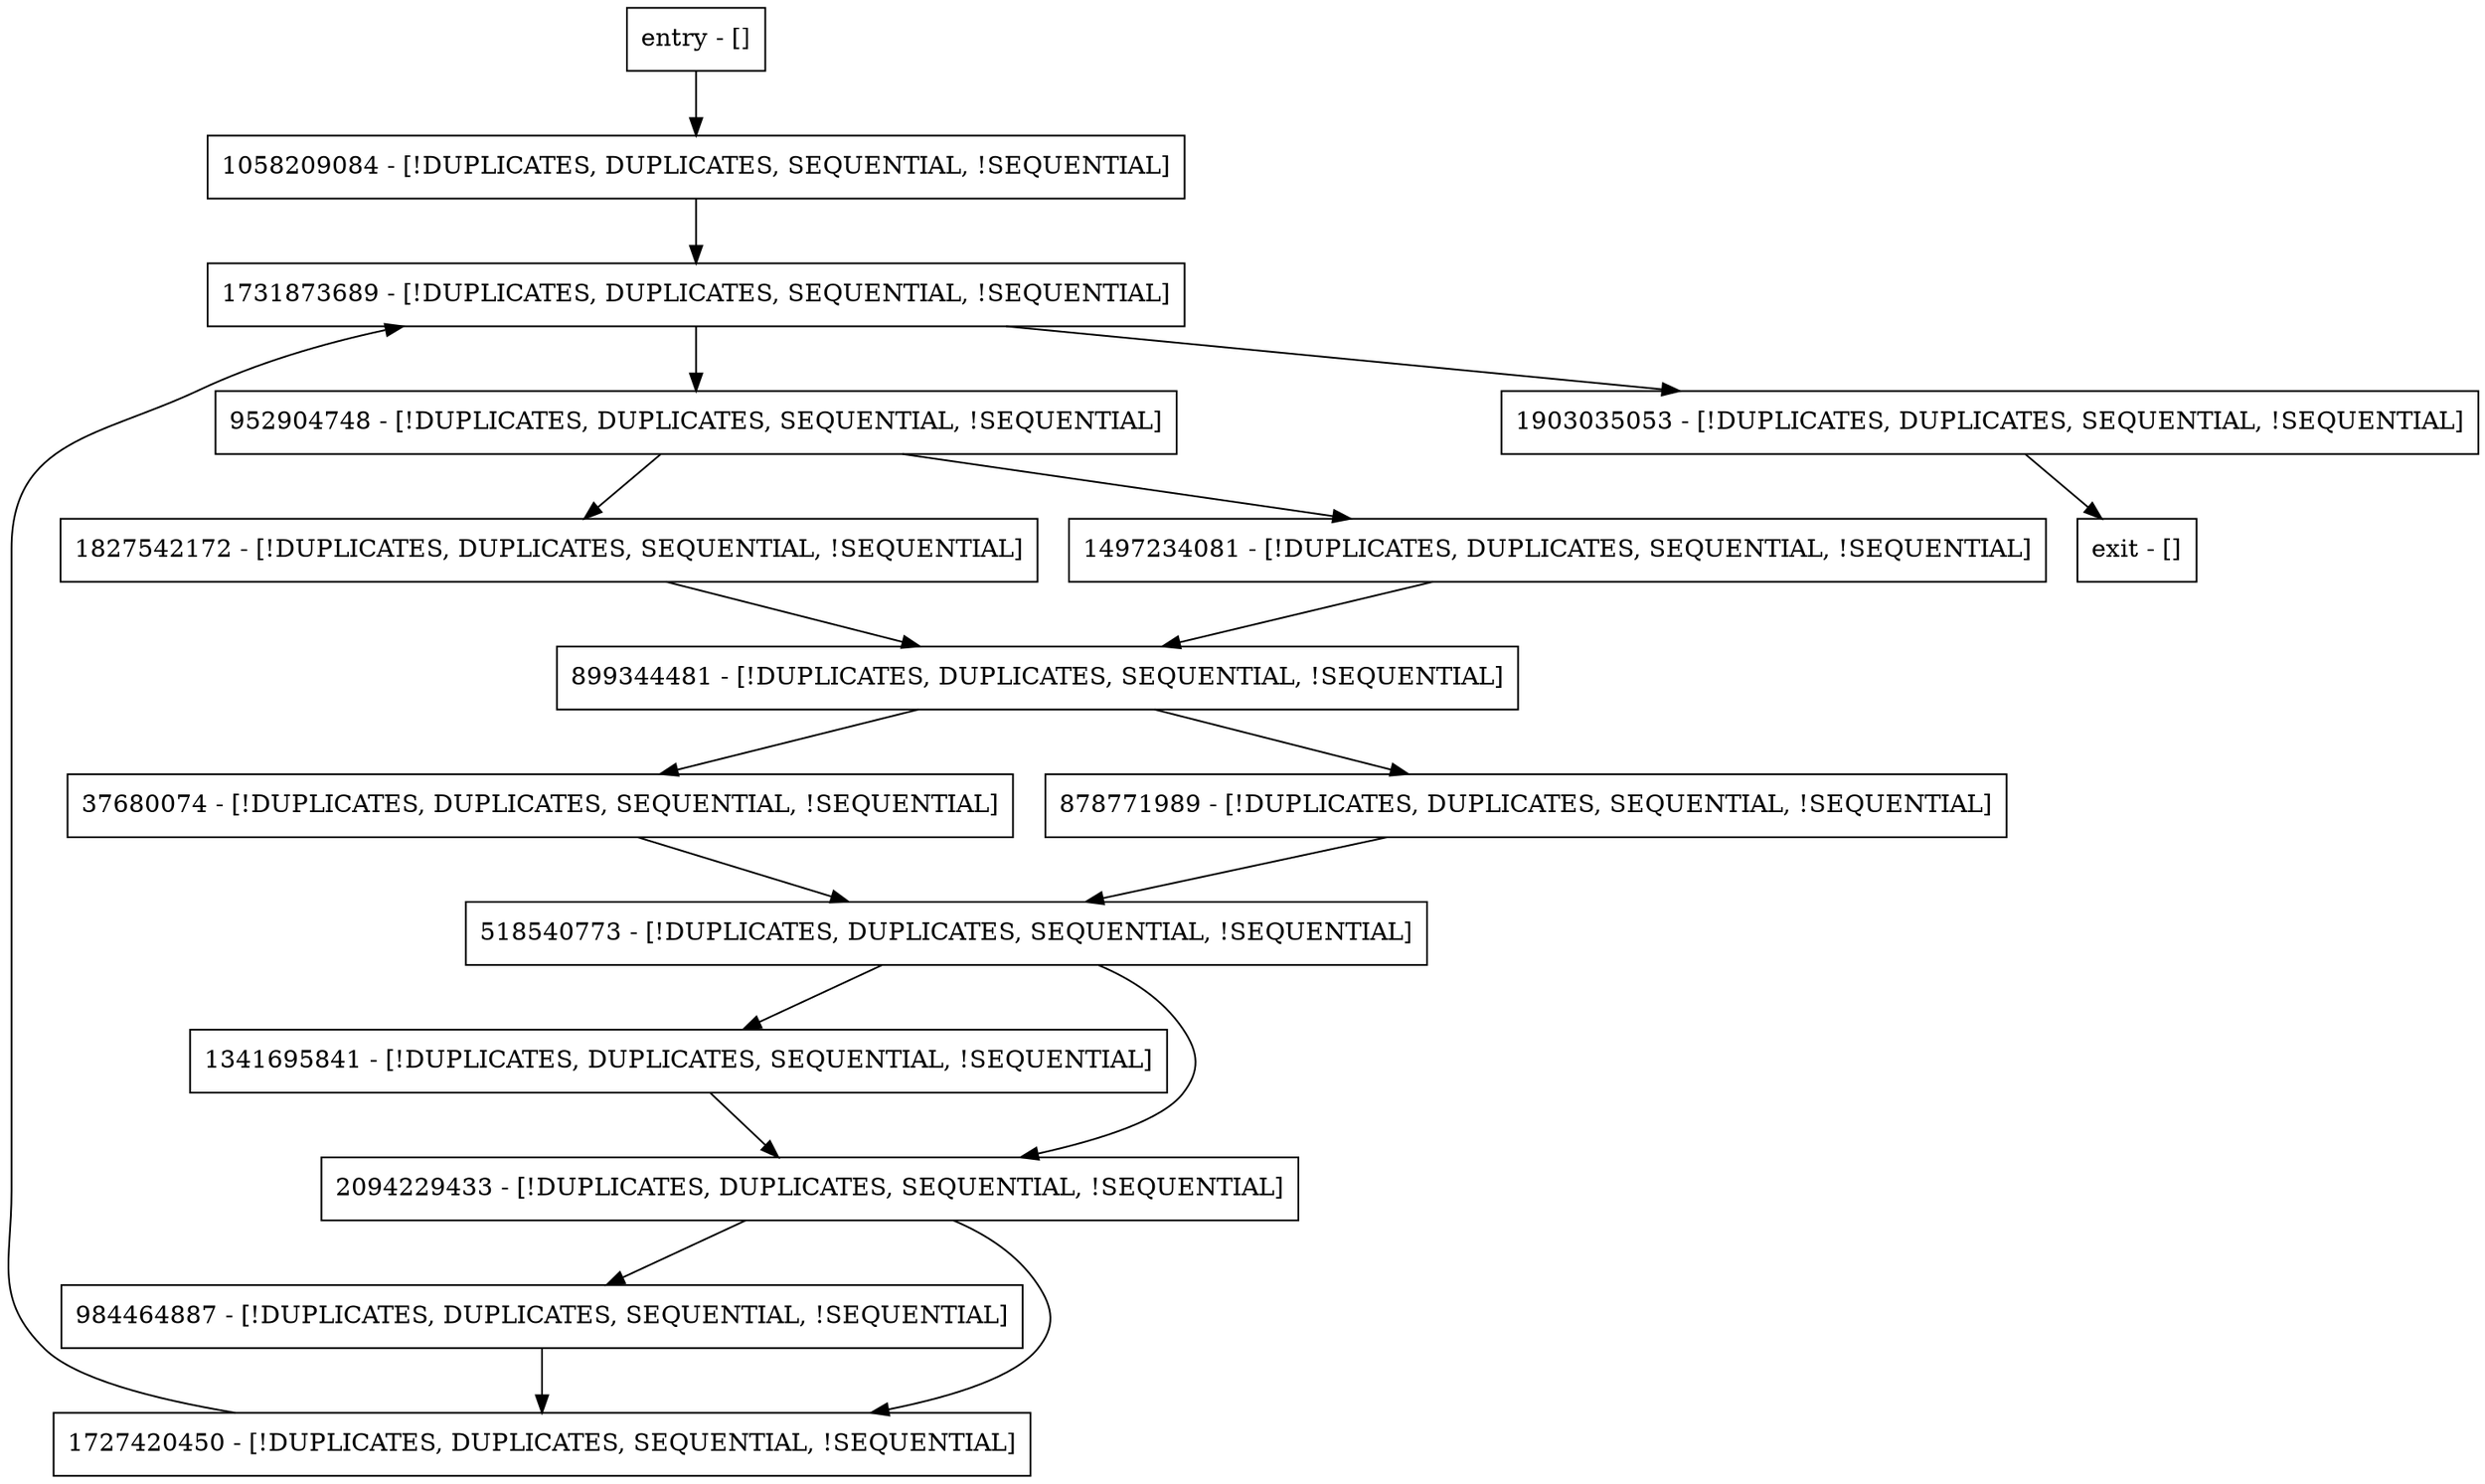 digraph populate {
node [shape=record];
1058209084 [label="1058209084 - [!DUPLICATES, DUPLICATES, SEQUENTIAL, !SEQUENTIAL]"];
1341695841 [label="1341695841 - [!DUPLICATES, DUPLICATES, SEQUENTIAL, !SEQUENTIAL]"];
952904748 [label="952904748 - [!DUPLICATES, DUPLICATES, SEQUENTIAL, !SEQUENTIAL]"];
37680074 [label="37680074 - [!DUPLICATES, DUPLICATES, SEQUENTIAL, !SEQUENTIAL]"];
899344481 [label="899344481 - [!DUPLICATES, DUPLICATES, SEQUENTIAL, !SEQUENTIAL]"];
984464887 [label="984464887 - [!DUPLICATES, DUPLICATES, SEQUENTIAL, !SEQUENTIAL]"];
878771989 [label="878771989 - [!DUPLICATES, DUPLICATES, SEQUENTIAL, !SEQUENTIAL]"];
1727420450 [label="1727420450 - [!DUPLICATES, DUPLICATES, SEQUENTIAL, !SEQUENTIAL]"];
entry [label="entry - []"];
exit [label="exit - []"];
2094229433 [label="2094229433 - [!DUPLICATES, DUPLICATES, SEQUENTIAL, !SEQUENTIAL]"];
1903035053 [label="1903035053 - [!DUPLICATES, DUPLICATES, SEQUENTIAL, !SEQUENTIAL]"];
1827542172 [label="1827542172 - [!DUPLICATES, DUPLICATES, SEQUENTIAL, !SEQUENTIAL]"];
1731873689 [label="1731873689 - [!DUPLICATES, DUPLICATES, SEQUENTIAL, !SEQUENTIAL]"];
518540773 [label="518540773 - [!DUPLICATES, DUPLICATES, SEQUENTIAL, !SEQUENTIAL]"];
1497234081 [label="1497234081 - [!DUPLICATES, DUPLICATES, SEQUENTIAL, !SEQUENTIAL]"];
entry;
exit;
1058209084 -> 1731873689;
1341695841 -> 2094229433;
952904748 -> 1827542172;
952904748 -> 1497234081;
37680074 -> 518540773;
899344481 -> 37680074;
899344481 -> 878771989;
984464887 -> 1727420450;
878771989 -> 518540773;
1727420450 -> 1731873689;
entry -> 1058209084;
2094229433 -> 984464887;
2094229433 -> 1727420450;
1903035053 -> exit;
1827542172 -> 899344481;
1731873689 -> 1903035053;
1731873689 -> 952904748;
518540773 -> 1341695841;
518540773 -> 2094229433;
1497234081 -> 899344481;
}
